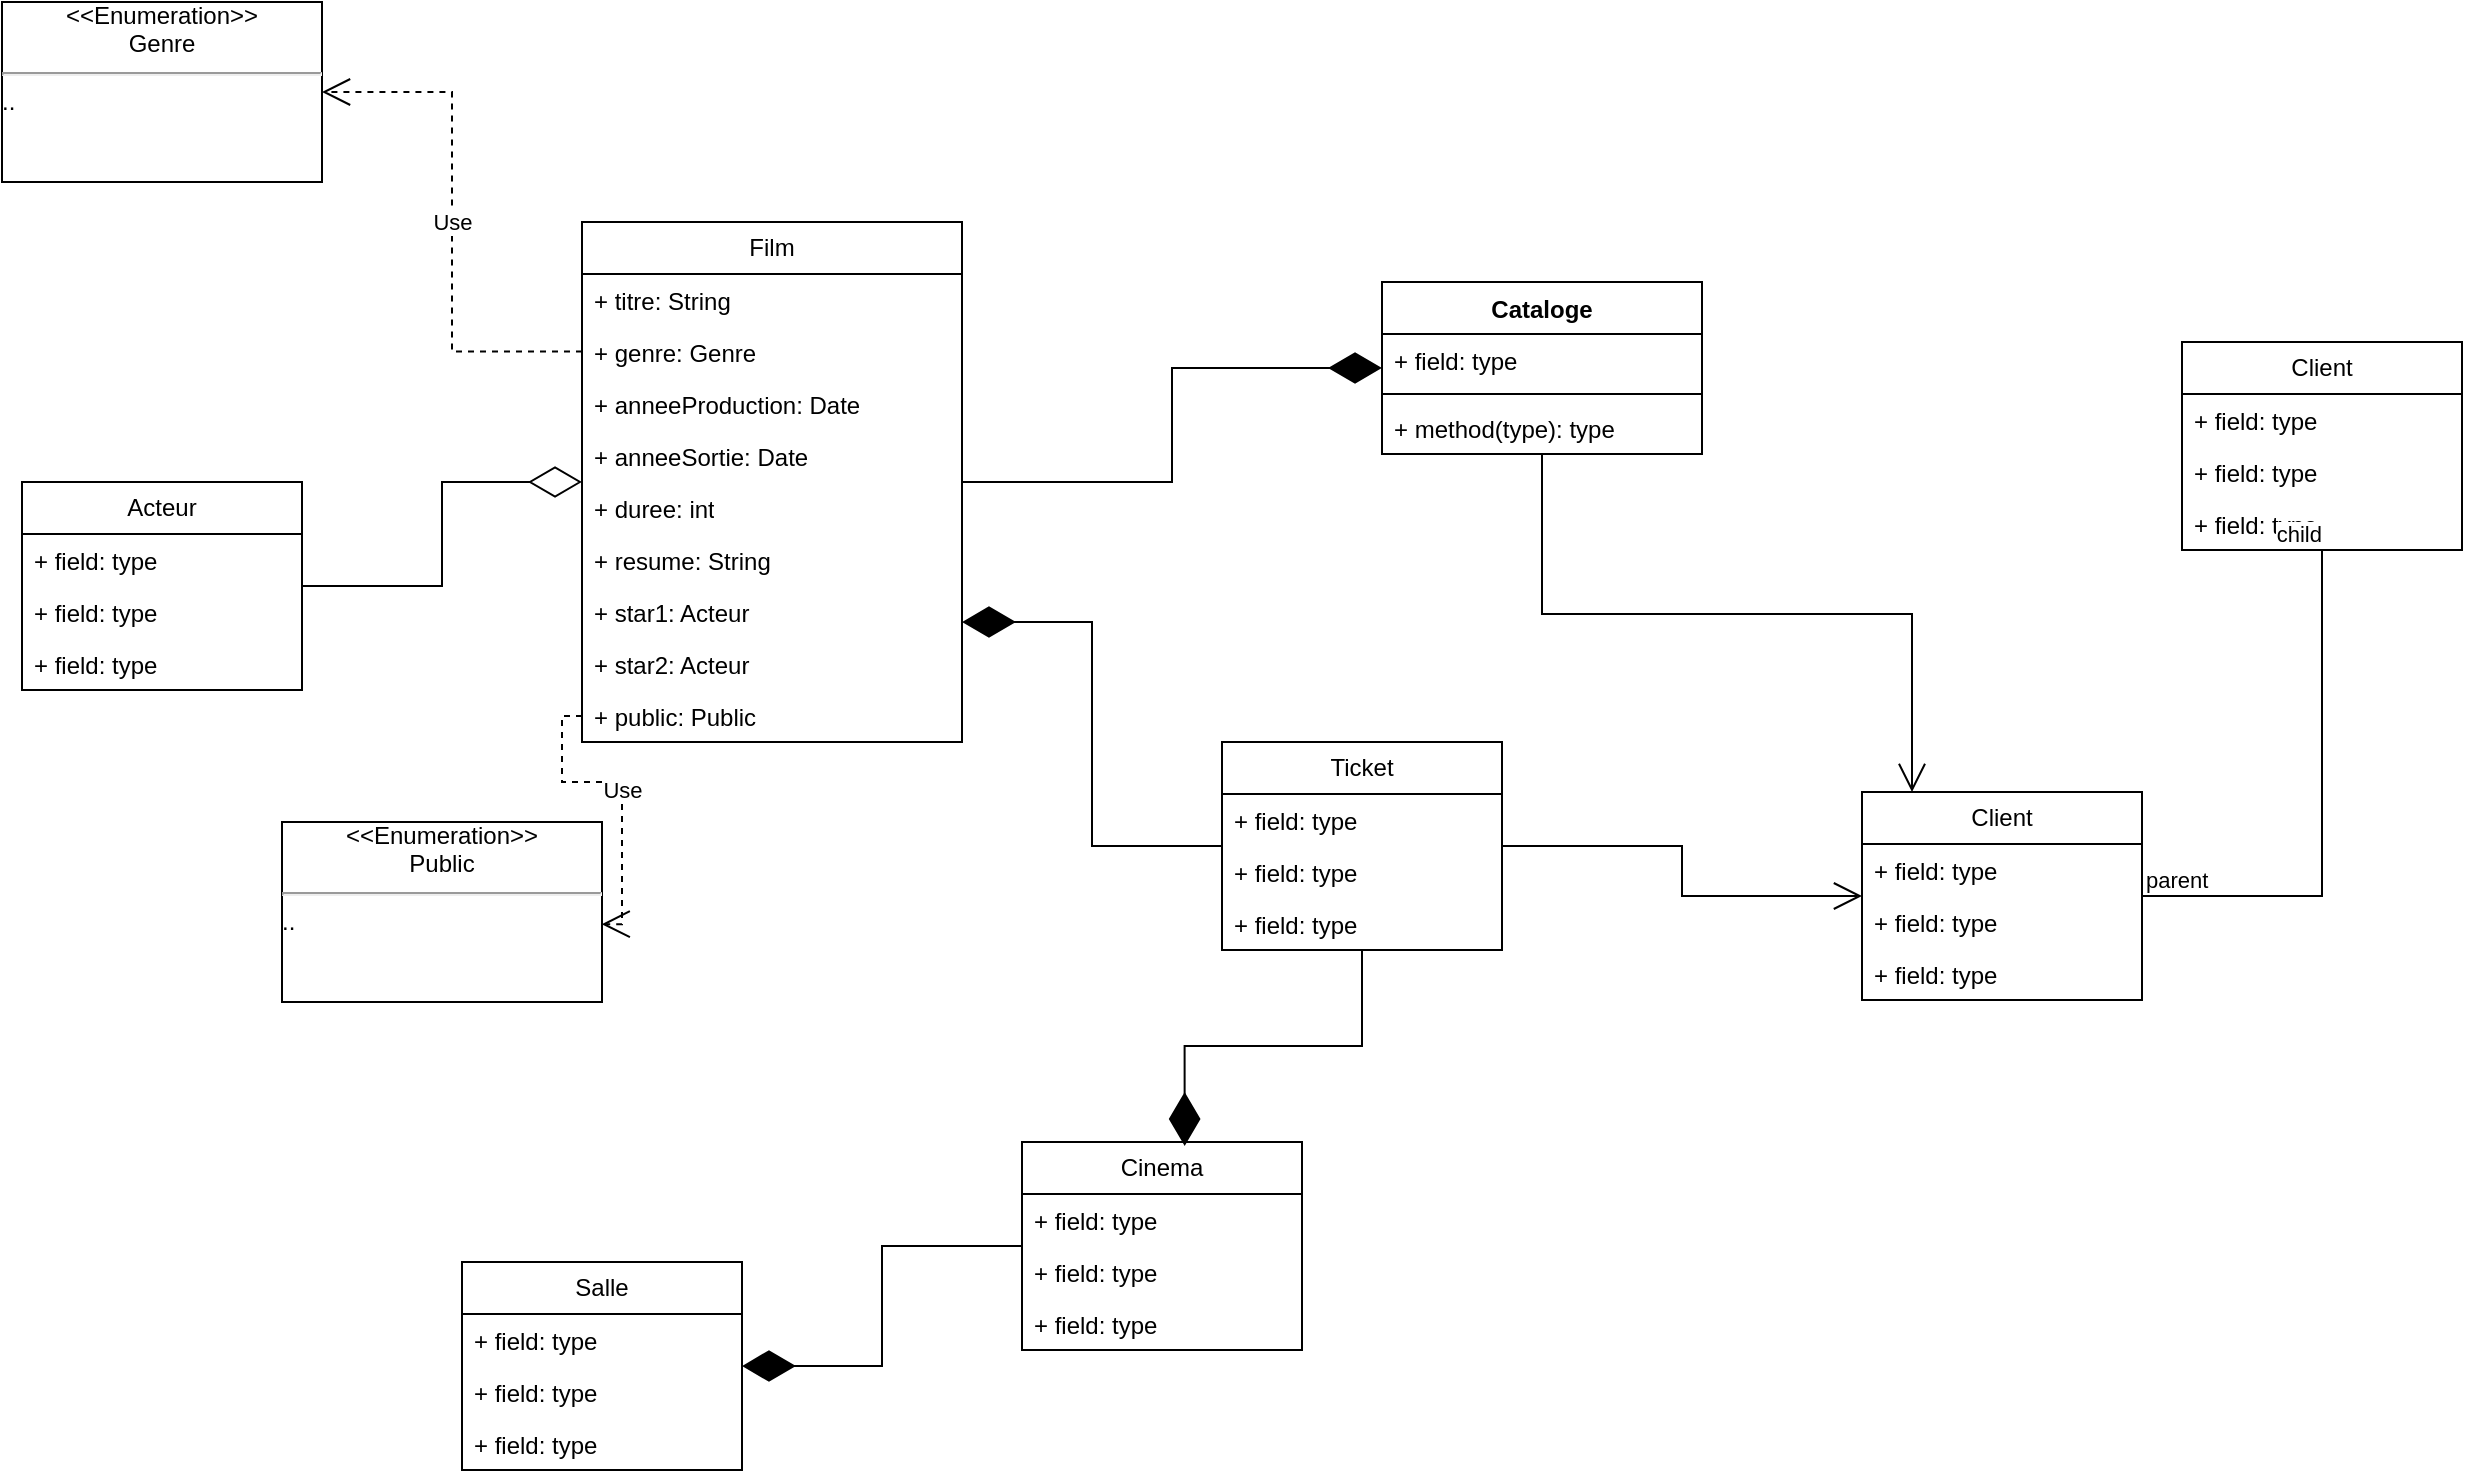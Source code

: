 <mxfile version="24.2.8" type="github">
  <diagram name="Page-1" id="jB4_dpdlzR5g0l4ANaCg">
    <mxGraphModel dx="1894" dy="423" grid="1" gridSize="10" guides="1" tooltips="1" connect="1" arrows="1" fold="1" page="1" pageScale="1" pageWidth="1100" pageHeight="850" math="0" shadow="0">
      <root>
        <mxCell id="0" />
        <mxCell id="1" parent="0" />
        <mxCell id="1EIZhyp5OyYl40Eq_a_x-1" value="Film" style="swimlane;fontStyle=0;childLayout=stackLayout;horizontal=1;startSize=26;fillColor=none;horizontalStack=0;resizeParent=1;resizeParentMax=0;resizeLast=0;collapsible=1;marginBottom=0;whiteSpace=wrap;html=1;" vertex="1" parent="1">
          <mxGeometry x="210" y="140" width="190" height="260" as="geometry" />
        </mxCell>
        <mxCell id="1EIZhyp5OyYl40Eq_a_x-2" value="+ titre: String" style="text;strokeColor=none;fillColor=none;align=left;verticalAlign=top;spacingLeft=4;spacingRight=4;overflow=hidden;rotatable=0;points=[[0,0.5],[1,0.5]];portConstraint=eastwest;whiteSpace=wrap;html=1;" vertex="1" parent="1EIZhyp5OyYl40Eq_a_x-1">
          <mxGeometry y="26" width="190" height="26" as="geometry" />
        </mxCell>
        <mxCell id="1EIZhyp5OyYl40Eq_a_x-5" value="Use" style="endArrow=open;endSize=12;dashed=1;html=1;rounded=0;edgeStyle=elbowEdgeStyle;" edge="1" parent="1EIZhyp5OyYl40Eq_a_x-1" target="1EIZhyp5OyYl40Eq_a_x-15">
          <mxGeometry width="160" relative="1" as="geometry">
            <mxPoint y="64.71" as="sourcePoint" />
            <mxPoint x="-60" y="64.861" as="targetPoint" />
          </mxGeometry>
        </mxCell>
        <mxCell id="1EIZhyp5OyYl40Eq_a_x-3" value="+ genre: Genre " style="text;strokeColor=none;fillColor=none;align=left;verticalAlign=top;spacingLeft=4;spacingRight=4;overflow=hidden;rotatable=0;points=[[0,0.5],[1,0.5]];portConstraint=eastwest;whiteSpace=wrap;html=1;" vertex="1" parent="1EIZhyp5OyYl40Eq_a_x-1">
          <mxGeometry y="52" width="190" height="26" as="geometry" />
        </mxCell>
        <mxCell id="1EIZhyp5OyYl40Eq_a_x-4" value="&lt;div&gt;+ anneeProduction: Date&lt;/div&gt;" style="text;strokeColor=none;fillColor=none;align=left;verticalAlign=top;spacingLeft=4;spacingRight=4;overflow=hidden;rotatable=0;points=[[0,0.5],[1,0.5]];portConstraint=eastwest;whiteSpace=wrap;html=1;" vertex="1" parent="1EIZhyp5OyYl40Eq_a_x-1">
          <mxGeometry y="78" width="190" height="26" as="geometry" />
        </mxCell>
        <mxCell id="1EIZhyp5OyYl40Eq_a_x-14" value="&lt;div&gt;+ anneeSortie: Date&lt;/div&gt;" style="text;strokeColor=none;fillColor=none;align=left;verticalAlign=top;spacingLeft=4;spacingRight=4;overflow=hidden;rotatable=0;points=[[0,0.5],[1,0.5]];portConstraint=eastwest;whiteSpace=wrap;html=1;" vertex="1" parent="1EIZhyp5OyYl40Eq_a_x-1">
          <mxGeometry y="104" width="190" height="26" as="geometry" />
        </mxCell>
        <mxCell id="1EIZhyp5OyYl40Eq_a_x-7" value="+ duree: int" style="text;strokeColor=none;fillColor=none;align=left;verticalAlign=top;spacingLeft=4;spacingRight=4;overflow=hidden;rotatable=0;points=[[0,0.5],[1,0.5]];portConstraint=eastwest;whiteSpace=wrap;html=1;" vertex="1" parent="1EIZhyp5OyYl40Eq_a_x-1">
          <mxGeometry y="130" width="190" height="26" as="geometry" />
        </mxCell>
        <mxCell id="1EIZhyp5OyYl40Eq_a_x-16" value="+ resume: String" style="text;strokeColor=none;fillColor=none;align=left;verticalAlign=top;spacingLeft=4;spacingRight=4;overflow=hidden;rotatable=0;points=[[0,0.5],[1,0.5]];portConstraint=eastwest;whiteSpace=wrap;html=1;" vertex="1" parent="1EIZhyp5OyYl40Eq_a_x-1">
          <mxGeometry y="156" width="190" height="26" as="geometry" />
        </mxCell>
        <mxCell id="1EIZhyp5OyYl40Eq_a_x-17" value="+ star1: Acteur" style="text;strokeColor=none;fillColor=none;align=left;verticalAlign=top;spacingLeft=4;spacingRight=4;overflow=hidden;rotatable=0;points=[[0,0.5],[1,0.5]];portConstraint=eastwest;whiteSpace=wrap;html=1;" vertex="1" parent="1EIZhyp5OyYl40Eq_a_x-1">
          <mxGeometry y="182" width="190" height="26" as="geometry" />
        </mxCell>
        <mxCell id="1EIZhyp5OyYl40Eq_a_x-18" value="+ star2: Acteur" style="text;strokeColor=none;fillColor=none;align=left;verticalAlign=top;spacingLeft=4;spacingRight=4;overflow=hidden;rotatable=0;points=[[0,0.5],[1,0.5]];portConstraint=eastwest;whiteSpace=wrap;html=1;" vertex="1" parent="1EIZhyp5OyYl40Eq_a_x-1">
          <mxGeometry y="208" width="190" height="26" as="geometry" />
        </mxCell>
        <mxCell id="1EIZhyp5OyYl40Eq_a_x-26" value="+ public: Public" style="text;strokeColor=none;fillColor=none;align=left;verticalAlign=top;spacingLeft=4;spacingRight=4;overflow=hidden;rotatable=0;points=[[0,0.5],[1,0.5]];portConstraint=eastwest;whiteSpace=wrap;html=1;" vertex="1" parent="1EIZhyp5OyYl40Eq_a_x-1">
          <mxGeometry y="234" width="190" height="26" as="geometry" />
        </mxCell>
        <mxCell id="1EIZhyp5OyYl40Eq_a_x-15" value="&lt;div align=&quot;center&quot;&gt;&amp;lt;&amp;lt;Enumeration&amp;gt;&amp;gt;&lt;br&gt;&lt;/div&gt;&lt;div align=&quot;center&quot;&gt;Genre&lt;br&gt;&lt;hr&gt;&lt;/div&gt;.." style="verticalAlign=top;align=left;overflow=fill;html=1;whiteSpace=wrap;" vertex="1" parent="1">
          <mxGeometry x="-80" y="30" width="160" height="90" as="geometry" />
        </mxCell>
        <mxCell id="1EIZhyp5OyYl40Eq_a_x-20" value="Acteur" style="swimlane;fontStyle=0;childLayout=stackLayout;horizontal=1;startSize=26;fillColor=none;horizontalStack=0;resizeParent=1;resizeParentMax=0;resizeLast=0;collapsible=1;marginBottom=0;whiteSpace=wrap;html=1;" vertex="1" parent="1">
          <mxGeometry x="-70" y="270" width="140" height="104" as="geometry" />
        </mxCell>
        <mxCell id="1EIZhyp5OyYl40Eq_a_x-21" value="+ field: type" style="text;strokeColor=none;fillColor=none;align=left;verticalAlign=top;spacingLeft=4;spacingRight=4;overflow=hidden;rotatable=0;points=[[0,0.5],[1,0.5]];portConstraint=eastwest;whiteSpace=wrap;html=1;" vertex="1" parent="1EIZhyp5OyYl40Eq_a_x-20">
          <mxGeometry y="26" width="140" height="26" as="geometry" />
        </mxCell>
        <mxCell id="1EIZhyp5OyYl40Eq_a_x-22" value="+ field: type" style="text;strokeColor=none;fillColor=none;align=left;verticalAlign=top;spacingLeft=4;spacingRight=4;overflow=hidden;rotatable=0;points=[[0,0.5],[1,0.5]];portConstraint=eastwest;whiteSpace=wrap;html=1;" vertex="1" parent="1EIZhyp5OyYl40Eq_a_x-20">
          <mxGeometry y="52" width="140" height="26" as="geometry" />
        </mxCell>
        <mxCell id="1EIZhyp5OyYl40Eq_a_x-23" value="+ field: type" style="text;strokeColor=none;fillColor=none;align=left;verticalAlign=top;spacingLeft=4;spacingRight=4;overflow=hidden;rotatable=0;points=[[0,0.5],[1,0.5]];portConstraint=eastwest;whiteSpace=wrap;html=1;" vertex="1" parent="1EIZhyp5OyYl40Eq_a_x-20">
          <mxGeometry y="78" width="140" height="26" as="geometry" />
        </mxCell>
        <mxCell id="1EIZhyp5OyYl40Eq_a_x-25" value="" style="endArrow=diamondThin;endFill=0;endSize=24;html=1;rounded=0;edgeStyle=orthogonalEdgeStyle;" edge="1" parent="1" source="1EIZhyp5OyYl40Eq_a_x-20" target="1EIZhyp5OyYl40Eq_a_x-1">
          <mxGeometry width="160" relative="1" as="geometry">
            <mxPoint x="30" y="240" as="sourcePoint" />
            <mxPoint x="190" y="240" as="targetPoint" />
          </mxGeometry>
        </mxCell>
        <mxCell id="1EIZhyp5OyYl40Eq_a_x-27" value="&lt;div align=&quot;center&quot;&gt;&amp;lt;&amp;lt;Enumeration&amp;gt;&amp;gt;&lt;br&gt;&lt;/div&gt;&lt;div align=&quot;center&quot;&gt;Public&lt;hr&gt;&lt;/div&gt;.." style="verticalAlign=top;align=left;overflow=fill;html=1;whiteSpace=wrap;" vertex="1" parent="1">
          <mxGeometry x="60" y="440" width="160" height="90" as="geometry" />
        </mxCell>
        <mxCell id="1EIZhyp5OyYl40Eq_a_x-28" value="Use" style="endArrow=open;endSize=12;dashed=1;html=1;rounded=0;entryX=0.999;entryY=0.568;entryDx=0;entryDy=0;entryPerimeter=0;edgeStyle=orthogonalEdgeStyle;" edge="1" parent="1" source="1EIZhyp5OyYl40Eq_a_x-26" target="1EIZhyp5OyYl40Eq_a_x-27">
          <mxGeometry width="160" relative="1" as="geometry">
            <mxPoint x="270" y="490" as="sourcePoint" />
            <mxPoint x="430" y="490" as="targetPoint" />
          </mxGeometry>
        </mxCell>
        <mxCell id="1EIZhyp5OyYl40Eq_a_x-29" value="Cataloge" style="swimlane;fontStyle=1;align=center;verticalAlign=top;childLayout=stackLayout;horizontal=1;startSize=26;horizontalStack=0;resizeParent=1;resizeParentMax=0;resizeLast=0;collapsible=1;marginBottom=0;whiteSpace=wrap;html=1;" vertex="1" parent="1">
          <mxGeometry x="610" y="170" width="160" height="86" as="geometry" />
        </mxCell>
        <mxCell id="1EIZhyp5OyYl40Eq_a_x-30" value="+ field: type" style="text;strokeColor=none;fillColor=none;align=left;verticalAlign=top;spacingLeft=4;spacingRight=4;overflow=hidden;rotatable=0;points=[[0,0.5],[1,0.5]];portConstraint=eastwest;whiteSpace=wrap;html=1;" vertex="1" parent="1EIZhyp5OyYl40Eq_a_x-29">
          <mxGeometry y="26" width="160" height="26" as="geometry" />
        </mxCell>
        <mxCell id="1EIZhyp5OyYl40Eq_a_x-31" value="" style="line;strokeWidth=1;fillColor=none;align=left;verticalAlign=middle;spacingTop=-1;spacingLeft=3;spacingRight=3;rotatable=0;labelPosition=right;points=[];portConstraint=eastwest;strokeColor=inherit;" vertex="1" parent="1EIZhyp5OyYl40Eq_a_x-29">
          <mxGeometry y="52" width="160" height="8" as="geometry" />
        </mxCell>
        <mxCell id="1EIZhyp5OyYl40Eq_a_x-32" value="+ method(type): type" style="text;strokeColor=none;fillColor=none;align=left;verticalAlign=top;spacingLeft=4;spacingRight=4;overflow=hidden;rotatable=0;points=[[0,0.5],[1,0.5]];portConstraint=eastwest;whiteSpace=wrap;html=1;" vertex="1" parent="1EIZhyp5OyYl40Eq_a_x-29">
          <mxGeometry y="60" width="160" height="26" as="geometry" />
        </mxCell>
        <mxCell id="1EIZhyp5OyYl40Eq_a_x-33" value="" style="endArrow=diamondThin;endFill=1;endSize=24;html=1;rounded=0;edgeStyle=elbowEdgeStyle;" edge="1" parent="1" source="1EIZhyp5OyYl40Eq_a_x-1" target="1EIZhyp5OyYl40Eq_a_x-29">
          <mxGeometry width="160" relative="1" as="geometry">
            <mxPoint x="420" y="220" as="sourcePoint" />
            <mxPoint x="580" y="220" as="targetPoint" />
          </mxGeometry>
        </mxCell>
        <mxCell id="1EIZhyp5OyYl40Eq_a_x-34" value="Ticket" style="swimlane;fontStyle=0;childLayout=stackLayout;horizontal=1;startSize=26;fillColor=none;horizontalStack=0;resizeParent=1;resizeParentMax=0;resizeLast=0;collapsible=1;marginBottom=0;whiteSpace=wrap;html=1;" vertex="1" parent="1">
          <mxGeometry x="530" y="400" width="140" height="104" as="geometry" />
        </mxCell>
        <mxCell id="1EIZhyp5OyYl40Eq_a_x-35" value="+ field: type" style="text;strokeColor=none;fillColor=none;align=left;verticalAlign=top;spacingLeft=4;spacingRight=4;overflow=hidden;rotatable=0;points=[[0,0.5],[1,0.5]];portConstraint=eastwest;whiteSpace=wrap;html=1;" vertex="1" parent="1EIZhyp5OyYl40Eq_a_x-34">
          <mxGeometry y="26" width="140" height="26" as="geometry" />
        </mxCell>
        <mxCell id="1EIZhyp5OyYl40Eq_a_x-36" value="+ field: type" style="text;strokeColor=none;fillColor=none;align=left;verticalAlign=top;spacingLeft=4;spacingRight=4;overflow=hidden;rotatable=0;points=[[0,0.5],[1,0.5]];portConstraint=eastwest;whiteSpace=wrap;html=1;" vertex="1" parent="1EIZhyp5OyYl40Eq_a_x-34">
          <mxGeometry y="52" width="140" height="26" as="geometry" />
        </mxCell>
        <mxCell id="1EIZhyp5OyYl40Eq_a_x-37" value="+ field: type" style="text;strokeColor=none;fillColor=none;align=left;verticalAlign=top;spacingLeft=4;spacingRight=4;overflow=hidden;rotatable=0;points=[[0,0.5],[1,0.5]];portConstraint=eastwest;whiteSpace=wrap;html=1;" vertex="1" parent="1EIZhyp5OyYl40Eq_a_x-34">
          <mxGeometry y="78" width="140" height="26" as="geometry" />
        </mxCell>
        <mxCell id="1EIZhyp5OyYl40Eq_a_x-38" value="" style="endArrow=diamondThin;endFill=1;endSize=24;html=1;rounded=0;edgeStyle=orthogonalEdgeStyle;elbow=vertical;" edge="1" parent="1" source="1EIZhyp5OyYl40Eq_a_x-34" target="1EIZhyp5OyYl40Eq_a_x-1">
          <mxGeometry width="160" relative="1" as="geometry">
            <mxPoint x="350" y="350" as="sourcePoint" />
            <mxPoint x="510" y="350" as="targetPoint" />
            <Array as="points">
              <mxPoint x="465" y="452" />
              <mxPoint x="465" y="340" />
            </Array>
          </mxGeometry>
        </mxCell>
        <mxCell id="1EIZhyp5OyYl40Eq_a_x-39" value="Cinema" style="swimlane;fontStyle=0;childLayout=stackLayout;horizontal=1;startSize=26;fillColor=none;horizontalStack=0;resizeParent=1;resizeParentMax=0;resizeLast=0;collapsible=1;marginBottom=0;whiteSpace=wrap;html=1;" vertex="1" parent="1">
          <mxGeometry x="430" y="600" width="140" height="104" as="geometry" />
        </mxCell>
        <mxCell id="1EIZhyp5OyYl40Eq_a_x-40" value="+ field: type" style="text;strokeColor=none;fillColor=none;align=left;verticalAlign=top;spacingLeft=4;spacingRight=4;overflow=hidden;rotatable=0;points=[[0,0.5],[1,0.5]];portConstraint=eastwest;whiteSpace=wrap;html=1;" vertex="1" parent="1EIZhyp5OyYl40Eq_a_x-39">
          <mxGeometry y="26" width="140" height="26" as="geometry" />
        </mxCell>
        <mxCell id="1EIZhyp5OyYl40Eq_a_x-41" value="+ field: type" style="text;strokeColor=none;fillColor=none;align=left;verticalAlign=top;spacingLeft=4;spacingRight=4;overflow=hidden;rotatable=0;points=[[0,0.5],[1,0.5]];portConstraint=eastwest;whiteSpace=wrap;html=1;" vertex="1" parent="1EIZhyp5OyYl40Eq_a_x-39">
          <mxGeometry y="52" width="140" height="26" as="geometry" />
        </mxCell>
        <mxCell id="1EIZhyp5OyYl40Eq_a_x-42" value="+ field: type" style="text;strokeColor=none;fillColor=none;align=left;verticalAlign=top;spacingLeft=4;spacingRight=4;overflow=hidden;rotatable=0;points=[[0,0.5],[1,0.5]];portConstraint=eastwest;whiteSpace=wrap;html=1;" vertex="1" parent="1EIZhyp5OyYl40Eq_a_x-39">
          <mxGeometry y="78" width="140" height="26" as="geometry" />
        </mxCell>
        <mxCell id="1EIZhyp5OyYl40Eq_a_x-43" value="" style="endArrow=diamondThin;endFill=1;endSize=24;html=1;rounded=0;entryX=0.581;entryY=0.019;entryDx=0;entryDy=0;entryPerimeter=0;edgeStyle=orthogonalEdgeStyle;" edge="1" parent="1" source="1EIZhyp5OyYl40Eq_a_x-34" target="1EIZhyp5OyYl40Eq_a_x-39">
          <mxGeometry width="160" relative="1" as="geometry">
            <mxPoint x="380" y="560" as="sourcePoint" />
            <mxPoint x="540" y="560" as="targetPoint" />
          </mxGeometry>
        </mxCell>
        <mxCell id="1EIZhyp5OyYl40Eq_a_x-44" value="Salle" style="swimlane;fontStyle=0;childLayout=stackLayout;horizontal=1;startSize=26;fillColor=none;horizontalStack=0;resizeParent=1;resizeParentMax=0;resizeLast=0;collapsible=1;marginBottom=0;whiteSpace=wrap;html=1;" vertex="1" parent="1">
          <mxGeometry x="150" y="660" width="140" height="104" as="geometry" />
        </mxCell>
        <mxCell id="1EIZhyp5OyYl40Eq_a_x-45" value="+ field: type" style="text;strokeColor=none;fillColor=none;align=left;verticalAlign=top;spacingLeft=4;spacingRight=4;overflow=hidden;rotatable=0;points=[[0,0.5],[1,0.5]];portConstraint=eastwest;whiteSpace=wrap;html=1;" vertex="1" parent="1EIZhyp5OyYl40Eq_a_x-44">
          <mxGeometry y="26" width="140" height="26" as="geometry" />
        </mxCell>
        <mxCell id="1EIZhyp5OyYl40Eq_a_x-46" value="+ field: type" style="text;strokeColor=none;fillColor=none;align=left;verticalAlign=top;spacingLeft=4;spacingRight=4;overflow=hidden;rotatable=0;points=[[0,0.5],[1,0.5]];portConstraint=eastwest;whiteSpace=wrap;html=1;" vertex="1" parent="1EIZhyp5OyYl40Eq_a_x-44">
          <mxGeometry y="52" width="140" height="26" as="geometry" />
        </mxCell>
        <mxCell id="1EIZhyp5OyYl40Eq_a_x-47" value="+ field: type" style="text;strokeColor=none;fillColor=none;align=left;verticalAlign=top;spacingLeft=4;spacingRight=4;overflow=hidden;rotatable=0;points=[[0,0.5],[1,0.5]];portConstraint=eastwest;whiteSpace=wrap;html=1;" vertex="1" parent="1EIZhyp5OyYl40Eq_a_x-44">
          <mxGeometry y="78" width="140" height="26" as="geometry" />
        </mxCell>
        <mxCell id="1EIZhyp5OyYl40Eq_a_x-48" value="" style="endArrow=diamondThin;endFill=1;endSize=24;html=1;rounded=0;edgeStyle=elbowEdgeStyle;" edge="1" parent="1" source="1EIZhyp5OyYl40Eq_a_x-39" target="1EIZhyp5OyYl40Eq_a_x-44">
          <mxGeometry width="160" relative="1" as="geometry">
            <mxPoint x="290" y="640" as="sourcePoint" />
            <mxPoint x="450" y="640" as="targetPoint" />
          </mxGeometry>
        </mxCell>
        <mxCell id="1EIZhyp5OyYl40Eq_a_x-49" value="Client" style="swimlane;fontStyle=0;childLayout=stackLayout;horizontal=1;startSize=26;fillColor=none;horizontalStack=0;resizeParent=1;resizeParentMax=0;resizeLast=0;collapsible=1;marginBottom=0;whiteSpace=wrap;html=1;" vertex="1" parent="1">
          <mxGeometry x="850" y="425" width="140" height="104" as="geometry" />
        </mxCell>
        <mxCell id="1EIZhyp5OyYl40Eq_a_x-50" value="+ field: type" style="text;strokeColor=none;fillColor=none;align=left;verticalAlign=top;spacingLeft=4;spacingRight=4;overflow=hidden;rotatable=0;points=[[0,0.5],[1,0.5]];portConstraint=eastwest;whiteSpace=wrap;html=1;" vertex="1" parent="1EIZhyp5OyYl40Eq_a_x-49">
          <mxGeometry y="26" width="140" height="26" as="geometry" />
        </mxCell>
        <mxCell id="1EIZhyp5OyYl40Eq_a_x-51" value="+ field: type" style="text;strokeColor=none;fillColor=none;align=left;verticalAlign=top;spacingLeft=4;spacingRight=4;overflow=hidden;rotatable=0;points=[[0,0.5],[1,0.5]];portConstraint=eastwest;whiteSpace=wrap;html=1;" vertex="1" parent="1EIZhyp5OyYl40Eq_a_x-49">
          <mxGeometry y="52" width="140" height="26" as="geometry" />
        </mxCell>
        <mxCell id="1EIZhyp5OyYl40Eq_a_x-52" value="+ field: type" style="text;strokeColor=none;fillColor=none;align=left;verticalAlign=top;spacingLeft=4;spacingRight=4;overflow=hidden;rotatable=0;points=[[0,0.5],[1,0.5]];portConstraint=eastwest;whiteSpace=wrap;html=1;" vertex="1" parent="1EIZhyp5OyYl40Eq_a_x-49">
          <mxGeometry y="78" width="140" height="26" as="geometry" />
        </mxCell>
        <mxCell id="1EIZhyp5OyYl40Eq_a_x-61" value="Client" style="swimlane;fontStyle=0;childLayout=stackLayout;horizontal=1;startSize=26;fillColor=none;horizontalStack=0;resizeParent=1;resizeParentMax=0;resizeLast=0;collapsible=1;marginBottom=0;whiteSpace=wrap;html=1;" vertex="1" parent="1">
          <mxGeometry x="1010" y="200" width="140" height="104" as="geometry" />
        </mxCell>
        <mxCell id="1EIZhyp5OyYl40Eq_a_x-62" value="+ field: type" style="text;strokeColor=none;fillColor=none;align=left;verticalAlign=top;spacingLeft=4;spacingRight=4;overflow=hidden;rotatable=0;points=[[0,0.5],[1,0.5]];portConstraint=eastwest;whiteSpace=wrap;html=1;" vertex="1" parent="1EIZhyp5OyYl40Eq_a_x-61">
          <mxGeometry y="26" width="140" height="26" as="geometry" />
        </mxCell>
        <mxCell id="1EIZhyp5OyYl40Eq_a_x-63" value="+ field: type" style="text;strokeColor=none;fillColor=none;align=left;verticalAlign=top;spacingLeft=4;spacingRight=4;overflow=hidden;rotatable=0;points=[[0,0.5],[1,0.5]];portConstraint=eastwest;whiteSpace=wrap;html=1;" vertex="1" parent="1EIZhyp5OyYl40Eq_a_x-61">
          <mxGeometry y="52" width="140" height="26" as="geometry" />
        </mxCell>
        <mxCell id="1EIZhyp5OyYl40Eq_a_x-64" value="+ field: type" style="text;strokeColor=none;fillColor=none;align=left;verticalAlign=top;spacingLeft=4;spacingRight=4;overflow=hidden;rotatable=0;points=[[0,0.5],[1,0.5]];portConstraint=eastwest;whiteSpace=wrap;html=1;" vertex="1" parent="1EIZhyp5OyYl40Eq_a_x-61">
          <mxGeometry y="78" width="140" height="26" as="geometry" />
        </mxCell>
        <mxCell id="1EIZhyp5OyYl40Eq_a_x-65" value="" style="endArrow=none;html=1;edgeStyle=orthogonalEdgeStyle;rounded=0;" edge="1" parent="1" source="1EIZhyp5OyYl40Eq_a_x-49" target="1EIZhyp5OyYl40Eq_a_x-61">
          <mxGeometry relative="1" as="geometry">
            <mxPoint x="730" y="380" as="sourcePoint" />
            <mxPoint x="890" y="380" as="targetPoint" />
          </mxGeometry>
        </mxCell>
        <mxCell id="1EIZhyp5OyYl40Eq_a_x-66" value="parent" style="edgeLabel;resizable=0;html=1;align=left;verticalAlign=bottom;" connectable="0" vertex="1" parent="1EIZhyp5OyYl40Eq_a_x-65">
          <mxGeometry x="-1" relative="1" as="geometry" />
        </mxCell>
        <mxCell id="1EIZhyp5OyYl40Eq_a_x-67" value="child" style="edgeLabel;resizable=0;html=1;align=right;verticalAlign=bottom;" connectable="0" vertex="1" parent="1EIZhyp5OyYl40Eq_a_x-65">
          <mxGeometry x="1" relative="1" as="geometry" />
        </mxCell>
        <mxCell id="1EIZhyp5OyYl40Eq_a_x-68" value="" style="endArrow=open;endFill=1;endSize=12;html=1;rounded=0;edgeStyle=elbowEdgeStyle;" edge="1" parent="1" source="1EIZhyp5OyYl40Eq_a_x-34" target="1EIZhyp5OyYl40Eq_a_x-49">
          <mxGeometry width="160" relative="1" as="geometry">
            <mxPoint x="730" y="320" as="sourcePoint" />
            <mxPoint x="890" y="320" as="targetPoint" />
          </mxGeometry>
        </mxCell>
        <mxCell id="1EIZhyp5OyYl40Eq_a_x-69" value="" style="endArrow=open;endFill=1;endSize=12;html=1;rounded=0;edgeStyle=orthogonalEdgeStyle;" edge="1" parent="1" source="1EIZhyp5OyYl40Eq_a_x-29" target="1EIZhyp5OyYl40Eq_a_x-49">
          <mxGeometry width="160" relative="1" as="geometry">
            <mxPoint x="690.0" y="251.236" as="sourcePoint" />
            <mxPoint x="874.8" y="504" as="targetPoint" />
            <Array as="points">
              <mxPoint x="690" y="336" />
              <mxPoint x="875" y="336" />
            </Array>
          </mxGeometry>
        </mxCell>
      </root>
    </mxGraphModel>
  </diagram>
</mxfile>
